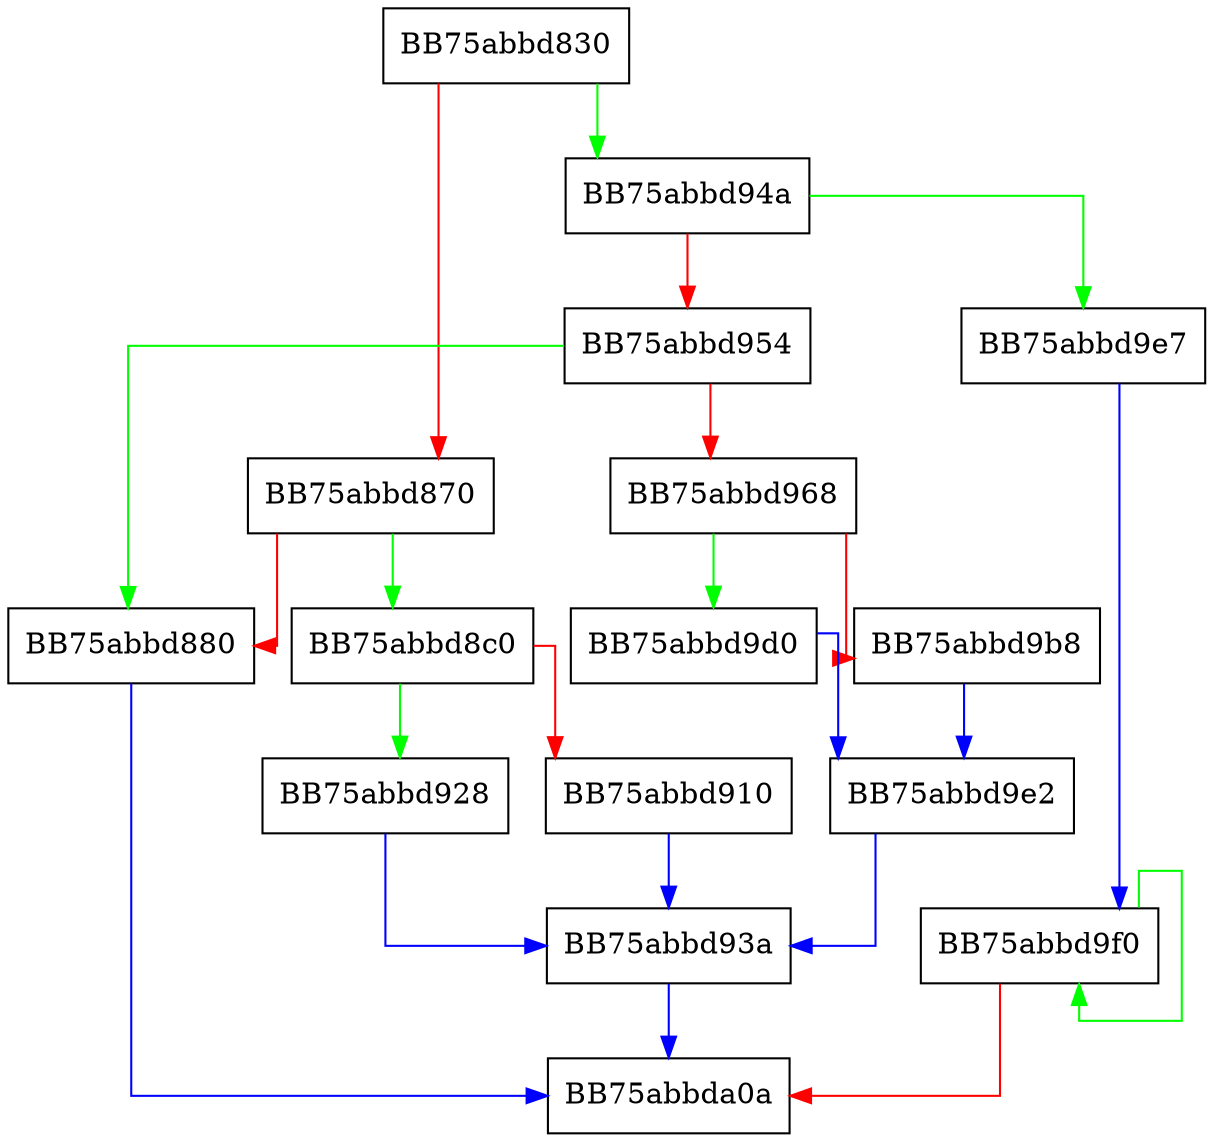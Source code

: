 digraph SSE4_pmaxub {
  node [shape="box"];
  graph [splines=ortho];
  BB75abbd830 -> BB75abbd94a [color="green"];
  BB75abbd830 -> BB75abbd870 [color="red"];
  BB75abbd870 -> BB75abbd8c0 [color="green"];
  BB75abbd870 -> BB75abbd880 [color="red"];
  BB75abbd880 -> BB75abbda0a [color="blue"];
  BB75abbd8c0 -> BB75abbd928 [color="green"];
  BB75abbd8c0 -> BB75abbd910 [color="red"];
  BB75abbd910 -> BB75abbd93a [color="blue"];
  BB75abbd928 -> BB75abbd93a [color="blue"];
  BB75abbd93a -> BB75abbda0a [color="blue"];
  BB75abbd94a -> BB75abbd9e7 [color="green"];
  BB75abbd94a -> BB75abbd954 [color="red"];
  BB75abbd954 -> BB75abbd880 [color="green"];
  BB75abbd954 -> BB75abbd968 [color="red"];
  BB75abbd968 -> BB75abbd9d0 [color="green"];
  BB75abbd968 -> BB75abbd9b8 [color="red"];
  BB75abbd9b8 -> BB75abbd9e2 [color="blue"];
  BB75abbd9d0 -> BB75abbd9e2 [color="blue"];
  BB75abbd9e2 -> BB75abbd93a [color="blue"];
  BB75abbd9e7 -> BB75abbd9f0 [color="blue"];
  BB75abbd9f0 -> BB75abbd9f0 [color="green"];
  BB75abbd9f0 -> BB75abbda0a [color="red"];
}